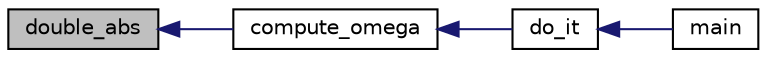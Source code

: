 digraph "double_abs"
{
  edge [fontname="Helvetica",fontsize="10",labelfontname="Helvetica",labelfontsize="10"];
  node [fontname="Helvetica",fontsize="10",shape=record];
  rankdir="LR";
  Node882 [label="double_abs",height=0.2,width=0.4,color="black", fillcolor="grey75", style="filled", fontcolor="black"];
  Node882 -> Node883 [dir="back",color="midnightblue",fontsize="10",style="solid",fontname="Helvetica"];
  Node883 [label="compute_omega",height=0.2,width=0.4,color="black", fillcolor="white", style="filled",URL="$da/da3/burnside_8_c.html#a2c04ffa6cca9279a5f5b8fdd4ead95ce"];
  Node883 -> Node884 [dir="back",color="midnightblue",fontsize="10",style="solid",fontname="Helvetica"];
  Node884 [label="do_it",height=0.2,width=0.4,color="black", fillcolor="white", style="filled",URL="$da/da3/burnside_8_c.html#a6a1ed4d46bdb13e56112f47f0565c25b"];
  Node884 -> Node885 [dir="back",color="midnightblue",fontsize="10",style="solid",fontname="Helvetica"];
  Node885 [label="main",height=0.2,width=0.4,color="black", fillcolor="white", style="filled",URL="$da/da3/burnside_8_c.html#a3c04138a5bfe5d72780bb7e82a18e627"];
}
